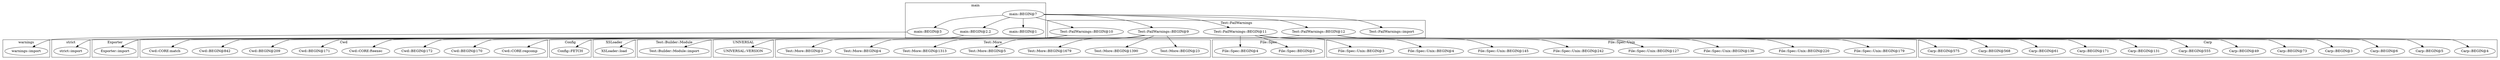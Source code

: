 digraph {
graph [overlap=false]
subgraph cluster_Exporter {
	label="Exporter";
	"Exporter::import";
}
subgraph cluster_strict {
	label="strict";
	"strict::import";
}
subgraph cluster_Cwd {
	label="Cwd";
	"Cwd::CORE:regcomp";
	"Cwd::BEGIN@170";
	"Cwd::BEGIN@172";
	"Cwd::CORE:fteexec";
	"Cwd::BEGIN@171";
	"Cwd::BEGIN@209";
	"Cwd::BEGIN@842";
	"Cwd::CORE:match";
}
subgraph cluster_Config {
	label="Config";
	"Config::FETCH";
}
subgraph cluster_Test_Builder_Module {
	label="Test::Builder::Module";
	"Test::Builder::Module::import";
}
subgraph cluster_main {
	label="main";
	"main::BEGIN@1";
	"main::BEGIN@3";
	"main::BEGIN@2.2";
	"main::BEGIN@7";
}
subgraph cluster_Carp {
	label="Carp";
	"Carp::BEGIN@73";
	"Carp::BEGIN@49";
	"Carp::BEGIN@555";
	"Carp::BEGIN@131";
	"Carp::BEGIN@171";
	"Carp::BEGIN@61";
	"Carp::BEGIN@568";
	"Carp::BEGIN@575";
	"Carp::BEGIN@4";
	"Carp::BEGIN@5";
	"Carp::BEGIN@6";
	"Carp::BEGIN@3";
}
subgraph cluster_warnings {
	label="warnings";
	"warnings::import";
}
subgraph cluster_XSLoader {
	label="XSLoader";
	"XSLoader::load";
}
subgraph cluster_Test_FailWarnings {
	label="Test::FailWarnings";
	"Test::FailWarnings::BEGIN@10";
	"Test::FailWarnings::BEGIN@9";
	"Test::FailWarnings::BEGIN@11";
	"Test::FailWarnings::BEGIN@12";
	"Test::FailWarnings::import";
}
subgraph cluster_UNIVERSAL {
	label="UNIVERSAL";
	"UNIVERSAL::VERSION";
}
subgraph cluster_File_Spec {
	label="File::Spec";
	"File::Spec::BEGIN@3";
	"File::Spec::BEGIN@4";
}
subgraph cluster_File_Spec_Unix {
	label="File::Spec::Unix";
	"File::Spec::Unix::BEGIN@179";
	"File::Spec::Unix::BEGIN@220";
	"File::Spec::Unix::BEGIN@136";
	"File::Spec::Unix::BEGIN@127";
	"File::Spec::Unix::BEGIN@242";
	"File::Spec::Unix::BEGIN@145";
	"File::Spec::Unix::BEGIN@4";
	"File::Spec::Unix::BEGIN@3";
}
subgraph cluster_Test_More {
	label="Test::More";
	"Test::More::BEGIN@1313";
	"Test::More::BEGIN@4";
	"Test::More::BEGIN@3";
	"Test::More::BEGIN@23";
	"Test::More::BEGIN@1390";
	"Test::More::BEGIN@1679";
	"Test::More::BEGIN@5";
}
"Test::FailWarnings::BEGIN@9" -> "Test::More::BEGIN@3";
"main::BEGIN@3" -> "warnings::import";
"Test::FailWarnings::BEGIN@11" -> "File::Spec::BEGIN@3";
"main::BEGIN@7" -> "Test::FailWarnings::BEGIN@11";
"Test::FailWarnings::BEGIN@10" -> "Cwd::BEGIN@171";
"Test::FailWarnings::BEGIN@10" -> "Cwd::CORE:fteexec";
"Test::FailWarnings::BEGIN@12" -> "Carp::BEGIN@4";
"main::BEGIN@7" -> "main::BEGIN@1";
"main::BEGIN@2.2" -> "strict::import";
"Test::FailWarnings::BEGIN@11" -> "File::Spec::Unix::BEGIN@127";
"Test::FailWarnings::BEGIN@9" -> "Test::More::BEGIN@1679";
"main::BEGIN@7" -> "Test::FailWarnings::BEGIN@10";
"Test::FailWarnings::BEGIN@9" -> "UNIVERSAL::VERSION";
"Test::FailWarnings::BEGIN@9" -> "Test::More::BEGIN@1390";
"Test::FailWarnings::BEGIN@11" -> "File::Spec::Unix::BEGIN@4";
"Test::FailWarnings::BEGIN@10" -> "Exporter::import";
"Test::FailWarnings::BEGIN@12" -> "Exporter::import";
"Test::FailWarnings::BEGIN@9" -> "Test::Builder::Module::import";
"Test::FailWarnings::BEGIN@10" -> "Cwd::CORE:regcomp";
"main::BEGIN@7" -> "Test::FailWarnings::import";
"Test::FailWarnings::BEGIN@12" -> "Carp::BEGIN@555";
"Test::FailWarnings::BEGIN@9" -> "Test::More::BEGIN@5";
"Test::FailWarnings::BEGIN@12" -> "Carp::BEGIN@568";
"Test::FailWarnings::BEGIN@11" -> "File::Spec::Unix::BEGIN@179";
"main::BEGIN@7" -> "main::BEGIN@2.2";
"Test::FailWarnings::BEGIN@11" -> "File::Spec::Unix::BEGIN@242";
"Test::FailWarnings::BEGIN@11" -> "File::Spec::Unix::BEGIN@220";
"Test::FailWarnings::BEGIN@9" -> "Test::More::BEGIN@4";
"Test::FailWarnings::BEGIN@10" -> "XSLoader::load";
"Test::FailWarnings::BEGIN@12" -> "Carp::BEGIN@6";
"Test::FailWarnings::BEGIN@11" -> "File::Spec::Unix::BEGIN@145";
"Test::FailWarnings::BEGIN@10" -> "Cwd::BEGIN@842";
"Test::FailWarnings::BEGIN@11" -> "File::Spec::Unix::BEGIN@3";
"Test::FailWarnings::BEGIN@12" -> "Carp::BEGIN@5";
"Test::FailWarnings::BEGIN@11" -> "File::Spec::Unix::BEGIN@136";
"Test::FailWarnings::BEGIN@9" -> "Test::More::BEGIN@23";
"main::BEGIN@7" -> "Test::FailWarnings::BEGIN@9";
"Test::FailWarnings::BEGIN@12" -> "Carp::BEGIN@61";
"Test::FailWarnings::BEGIN@12" -> "Carp::BEGIN@131";
"Test::FailWarnings::BEGIN@11" -> "File::Spec::BEGIN@4";
"main::BEGIN@7" -> "Test::FailWarnings::BEGIN@12";
"Test::FailWarnings::BEGIN@10" -> "Config::FETCH";
"Test::FailWarnings::BEGIN@10" -> "Cwd::BEGIN@170";
"Test::FailWarnings::BEGIN@10" -> "Cwd::CORE:match";
"Test::FailWarnings::BEGIN@12" -> "Carp::BEGIN@73";
"Test::FailWarnings::BEGIN@12" -> "Carp::BEGIN@3";
"Test::FailWarnings::BEGIN@10" -> "Cwd::BEGIN@172";
"Test::FailWarnings::BEGIN@10" -> "Cwd::BEGIN@209";
"main::BEGIN@7" -> "main::BEGIN@3";
"Test::FailWarnings::BEGIN@9" -> "Test::More::BEGIN@1313";
"Test::FailWarnings::BEGIN@12" -> "Carp::BEGIN@575";
"Test::FailWarnings::BEGIN@12" -> "Carp::BEGIN@171";
"Test::FailWarnings::BEGIN@12" -> "Carp::BEGIN@49";
}
